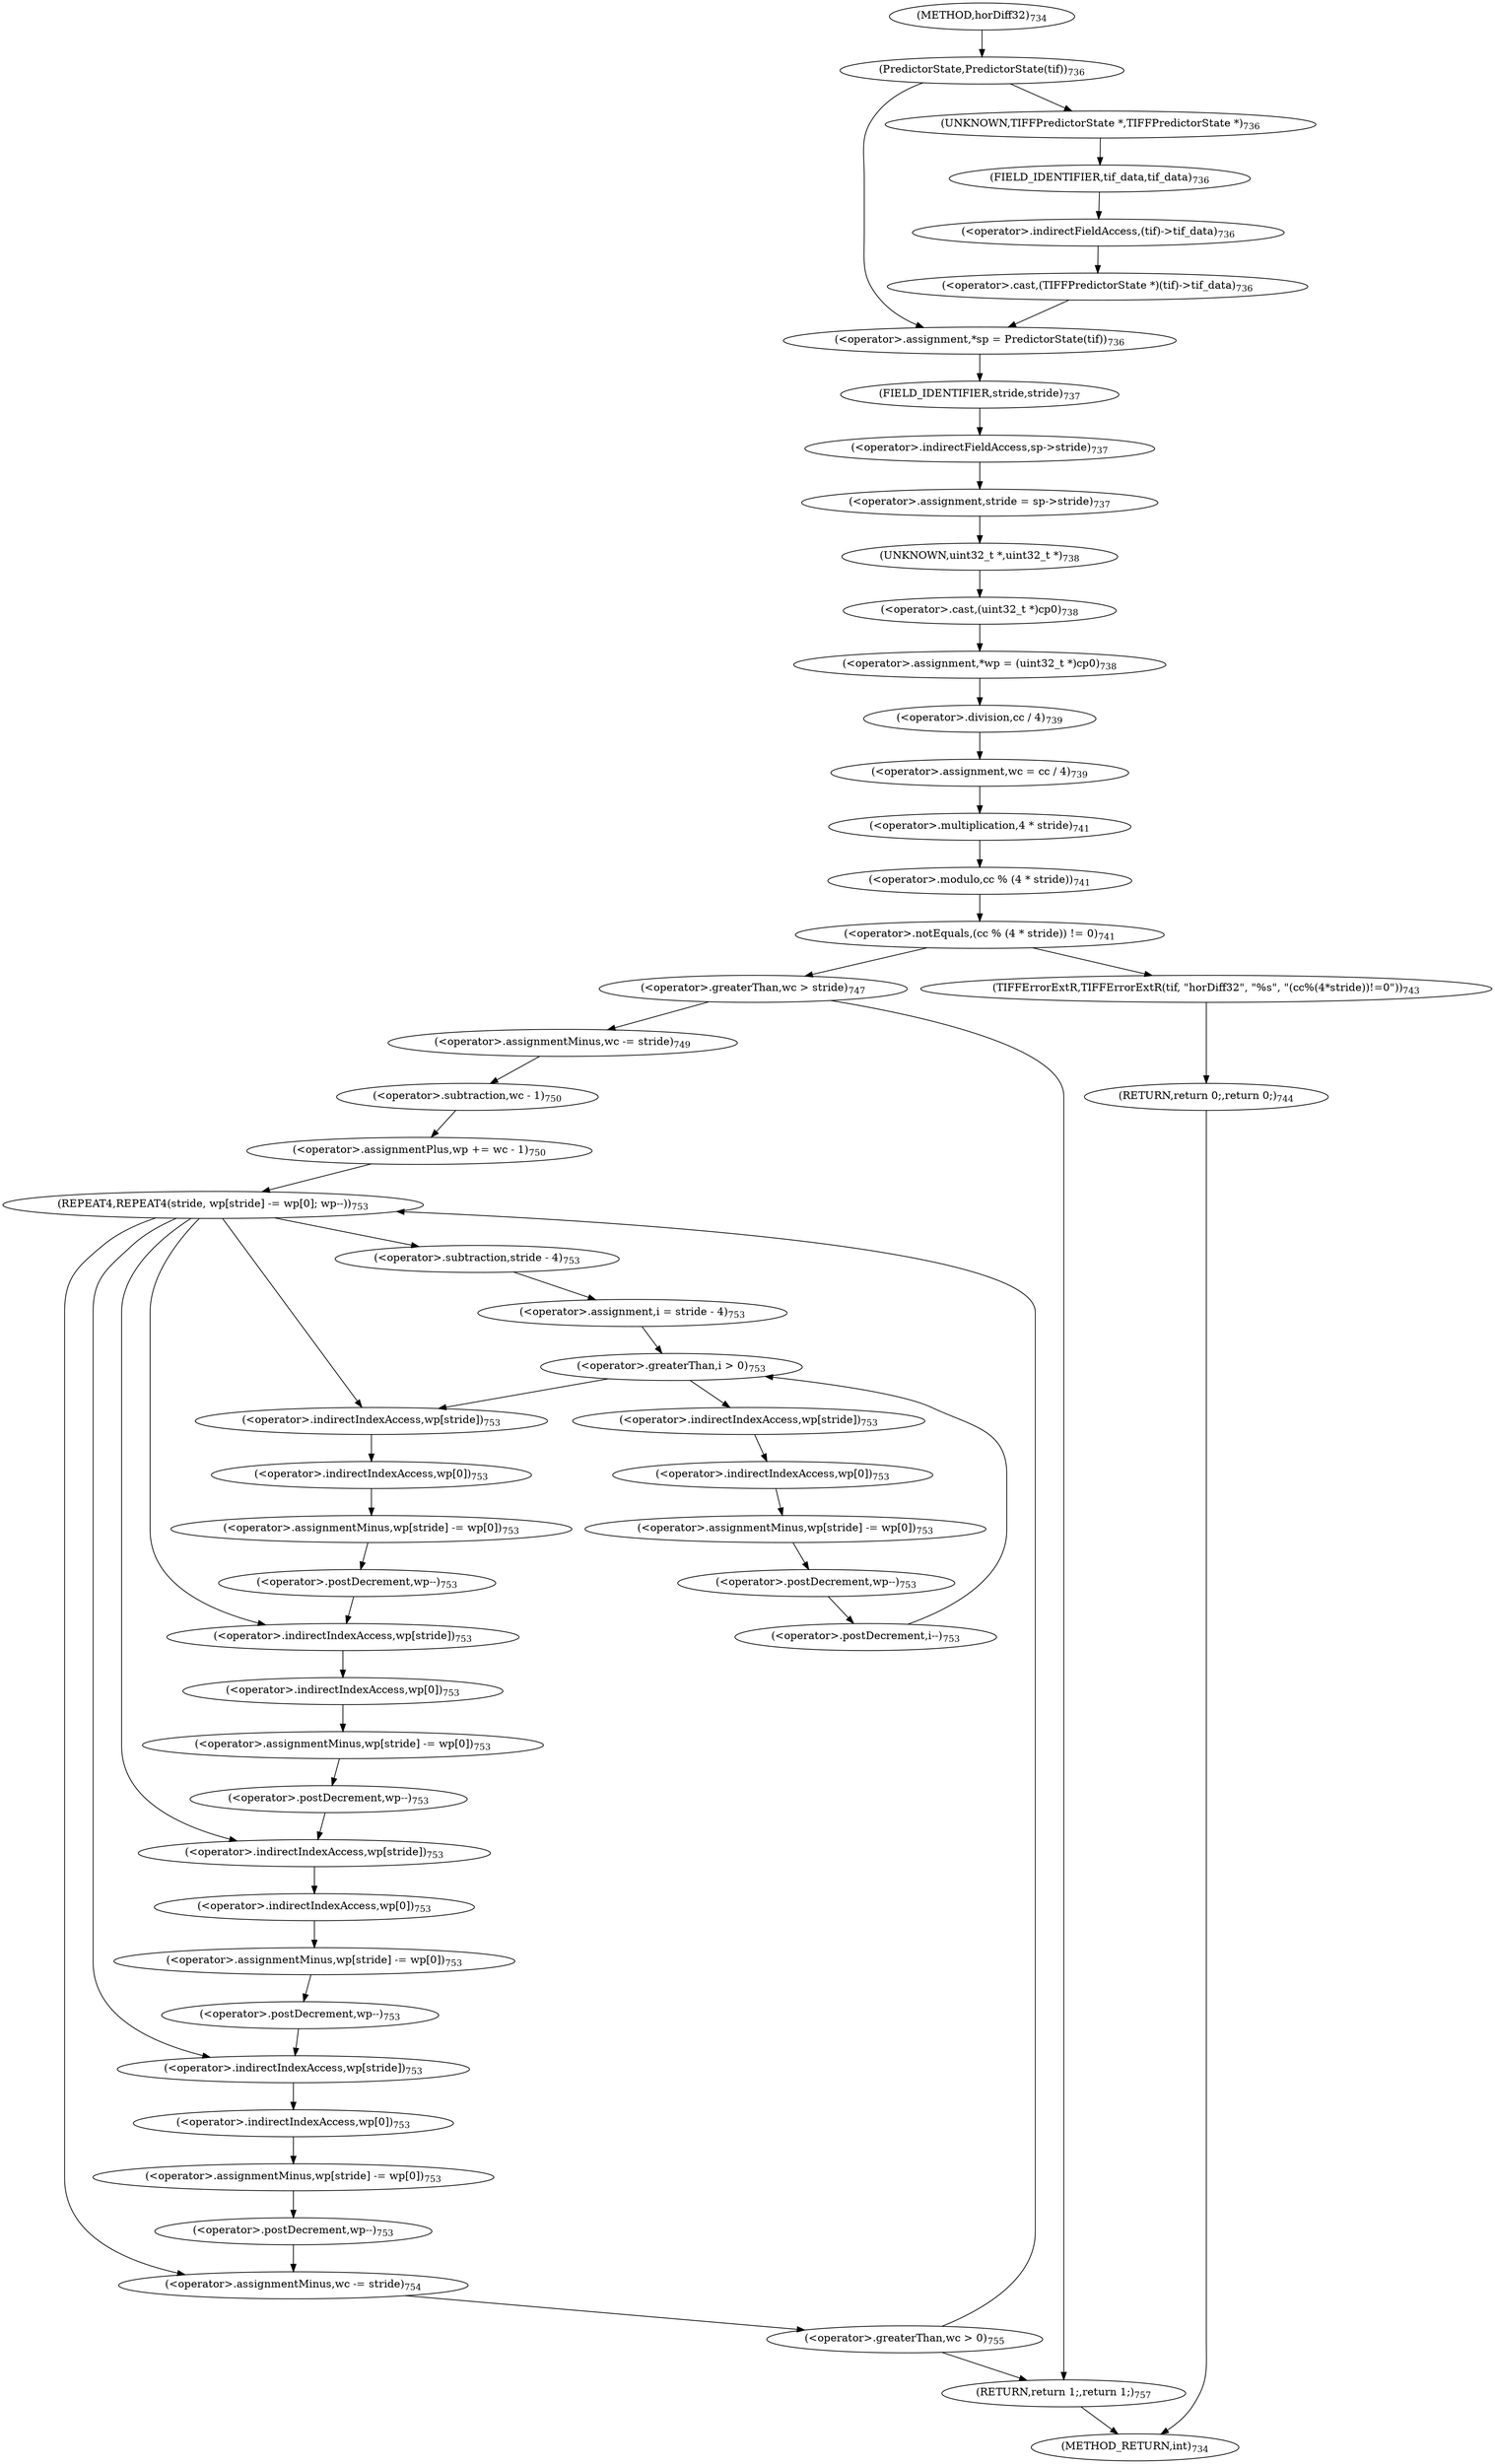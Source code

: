 digraph "horDiff32" {  
"38414" [label = <(&lt;operator&gt;.assignment,*sp = PredictorState(tif))<SUB>736</SUB>> ]
"38425" [label = <(&lt;operator&gt;.assignment,stride = sp-&gt;stride)<SUB>737</SUB>> ]
"38431" [label = <(&lt;operator&gt;.assignment,*wp = (uint32_t *)cp0)<SUB>738</SUB>> ]
"38437" [label = <(&lt;operator&gt;.assignment,wc = cc / 4)<SUB>739</SUB>> ]
"38556" [label = <(RETURN,return 1;,return 1;)<SUB>757</SUB>> ]
"38416" [label = <(PredictorState,PredictorState(tif))<SUB>736</SUB>> ]
"38427" [label = <(&lt;operator&gt;.indirectFieldAccess,sp-&gt;stride)<SUB>737</SUB>> ]
"38433" [label = <(&lt;operator&gt;.cast,(uint32_t *)cp0)<SUB>738</SUB>> ]
"38439" [label = <(&lt;operator&gt;.division,cc / 4)<SUB>739</SUB>> ]
"38443" [label = <(&lt;operator&gt;.notEquals,(cc % (4 * stride)) != 0)<SUB>741</SUB>> ]
"38459" [label = <(&lt;operator&gt;.greaterThan,wc &gt; stride)<SUB>747</SUB>> ]
"38429" [label = <(FIELD_IDENTIFIER,stride,stride)<SUB>737</SUB>> ]
"38434" [label = <(UNKNOWN,uint32_t *,uint32_t *)<SUB>738</SUB>> ]
"38444" [label = <(&lt;operator&gt;.modulo,cc % (4 * stride))<SUB>741</SUB>> ]
"38451" [label = <(TIFFErrorExtR,TIFFErrorExtR(tif, &quot;horDiff32&quot;, &quot;%s&quot;, &quot;(cc%(4*stride))!=0&quot;))<SUB>743</SUB>> ]
"38456" [label = <(RETURN,return 0;,return 0;)<SUB>744</SUB>> ]
"38463" [label = <(&lt;operator&gt;.assignmentMinus,wc -= stride)<SUB>749</SUB>> ]
"38466" [label = <(&lt;operator&gt;.assignmentPlus,wp += wc - 1)<SUB>750</SUB>> ]
"38419" [label = <(&lt;operator&gt;.cast,(TIFFPredictorState *)(tif)-&gt;tif_data)<SUB>736</SUB>> ]
"38446" [label = <(&lt;operator&gt;.multiplication,4 * stride)<SUB>741</SUB>> ]
"38468" [label = <(&lt;operator&gt;.subtraction,wc - 1)<SUB>750</SUB>> ]
"38553" [label = <(&lt;operator&gt;.greaterThan,wc &gt; 0)<SUB>755</SUB>> ]
"38420" [label = <(UNKNOWN,TIFFPredictorState *,TIFFPredictorState *)<SUB>736</SUB>> ]
"38421" [label = <(&lt;operator&gt;.indirectFieldAccess,(tif)-&gt;tif_data)<SUB>736</SUB>> ]
"38473" [label = <(REPEAT4,REPEAT4(stride, wp[stride] -= wp[0]; wp--))<SUB>753</SUB>> ]
"38550" [label = <(&lt;operator&gt;.assignmentMinus,wc -= stride)<SUB>754</SUB>> ]
"38423" [label = <(FIELD_IDENTIFIER,tif_data,tif_data)<SUB>736</SUB>> ]
"38506" [label = <(&lt;operator&gt;.assignmentMinus,wp[stride] -= wp[0])<SUB>753</SUB>> ]
"38513" [label = <(&lt;operator&gt;.postDecrement,wp--)<SUB>753</SUB>> ]
"38517" [label = <(&lt;operator&gt;.assignmentMinus,wp[stride] -= wp[0])<SUB>753</SUB>> ]
"38524" [label = <(&lt;operator&gt;.postDecrement,wp--)<SUB>753</SUB>> ]
"38528" [label = <(&lt;operator&gt;.assignmentMinus,wp[stride] -= wp[0])<SUB>753</SUB>> ]
"38535" [label = <(&lt;operator&gt;.postDecrement,wp--)<SUB>753</SUB>> ]
"38539" [label = <(&lt;operator&gt;.assignmentMinus,wp[stride] -= wp[0])<SUB>753</SUB>> ]
"38546" [label = <(&lt;operator&gt;.postDecrement,wp--)<SUB>753</SUB>> ]
"38507" [label = <(&lt;operator&gt;.indirectIndexAccess,wp[stride])<SUB>753</SUB>> ]
"38510" [label = <(&lt;operator&gt;.indirectIndexAccess,wp[0])<SUB>753</SUB>> ]
"38518" [label = <(&lt;operator&gt;.indirectIndexAccess,wp[stride])<SUB>753</SUB>> ]
"38521" [label = <(&lt;operator&gt;.indirectIndexAccess,wp[0])<SUB>753</SUB>> ]
"38529" [label = <(&lt;operator&gt;.indirectIndexAccess,wp[stride])<SUB>753</SUB>> ]
"38532" [label = <(&lt;operator&gt;.indirectIndexAccess,wp[0])<SUB>753</SUB>> ]
"38540" [label = <(&lt;operator&gt;.indirectIndexAccess,wp[stride])<SUB>753</SUB>> ]
"38543" [label = <(&lt;operator&gt;.indirectIndexAccess,wp[0])<SUB>753</SUB>> ]
"38489" [label = <(&lt;operator&gt;.greaterThan,i &gt; 0)<SUB>753</SUB>> ]
"38492" [label = <(&lt;operator&gt;.postDecrement,i--)<SUB>753</SUB>> ]
"38484" [label = <(&lt;operator&gt;.assignment,i = stride - 4)<SUB>753</SUB>> ]
"38495" [label = <(&lt;operator&gt;.assignmentMinus,wp[stride] -= wp[0])<SUB>753</SUB>> ]
"38502" [label = <(&lt;operator&gt;.postDecrement,wp--)<SUB>753</SUB>> ]
"38486" [label = <(&lt;operator&gt;.subtraction,stride - 4)<SUB>753</SUB>> ]
"38496" [label = <(&lt;operator&gt;.indirectIndexAccess,wp[stride])<SUB>753</SUB>> ]
"38499" [label = <(&lt;operator&gt;.indirectIndexAccess,wp[0])<SUB>753</SUB>> ]
"38408" [label = <(METHOD,horDiff32)<SUB>734</SUB>> ]
"38558" [label = <(METHOD_RETURN,int)<SUB>734</SUB>> ]
  "38414" -> "38429" 
  "38425" -> "38434" 
  "38431" -> "38439" 
  "38437" -> "38446" 
  "38556" -> "38558" 
  "38416" -> "38420" 
  "38416" -> "38414" 
  "38427" -> "38425" 
  "38433" -> "38431" 
  "38439" -> "38437" 
  "38443" -> "38451" 
  "38443" -> "38459" 
  "38459" -> "38463" 
  "38459" -> "38556" 
  "38429" -> "38427" 
  "38434" -> "38433" 
  "38444" -> "38443" 
  "38451" -> "38456" 
  "38456" -> "38558" 
  "38463" -> "38468" 
  "38466" -> "38473" 
  "38419" -> "38414" 
  "38446" -> "38444" 
  "38468" -> "38466" 
  "38553" -> "38473" 
  "38553" -> "38556" 
  "38420" -> "38423" 
  "38421" -> "38419" 
  "38473" -> "38486" 
  "38473" -> "38507" 
  "38473" -> "38518" 
  "38473" -> "38529" 
  "38473" -> "38540" 
  "38473" -> "38550" 
  "38550" -> "38553" 
  "38423" -> "38421" 
  "38506" -> "38513" 
  "38513" -> "38518" 
  "38517" -> "38524" 
  "38524" -> "38529" 
  "38528" -> "38535" 
  "38535" -> "38540" 
  "38539" -> "38546" 
  "38546" -> "38550" 
  "38507" -> "38510" 
  "38510" -> "38506" 
  "38518" -> "38521" 
  "38521" -> "38517" 
  "38529" -> "38532" 
  "38532" -> "38528" 
  "38540" -> "38543" 
  "38543" -> "38539" 
  "38489" -> "38496" 
  "38489" -> "38507" 
  "38492" -> "38489" 
  "38484" -> "38489" 
  "38495" -> "38502" 
  "38502" -> "38492" 
  "38486" -> "38484" 
  "38496" -> "38499" 
  "38499" -> "38495" 
  "38408" -> "38416" 
}
